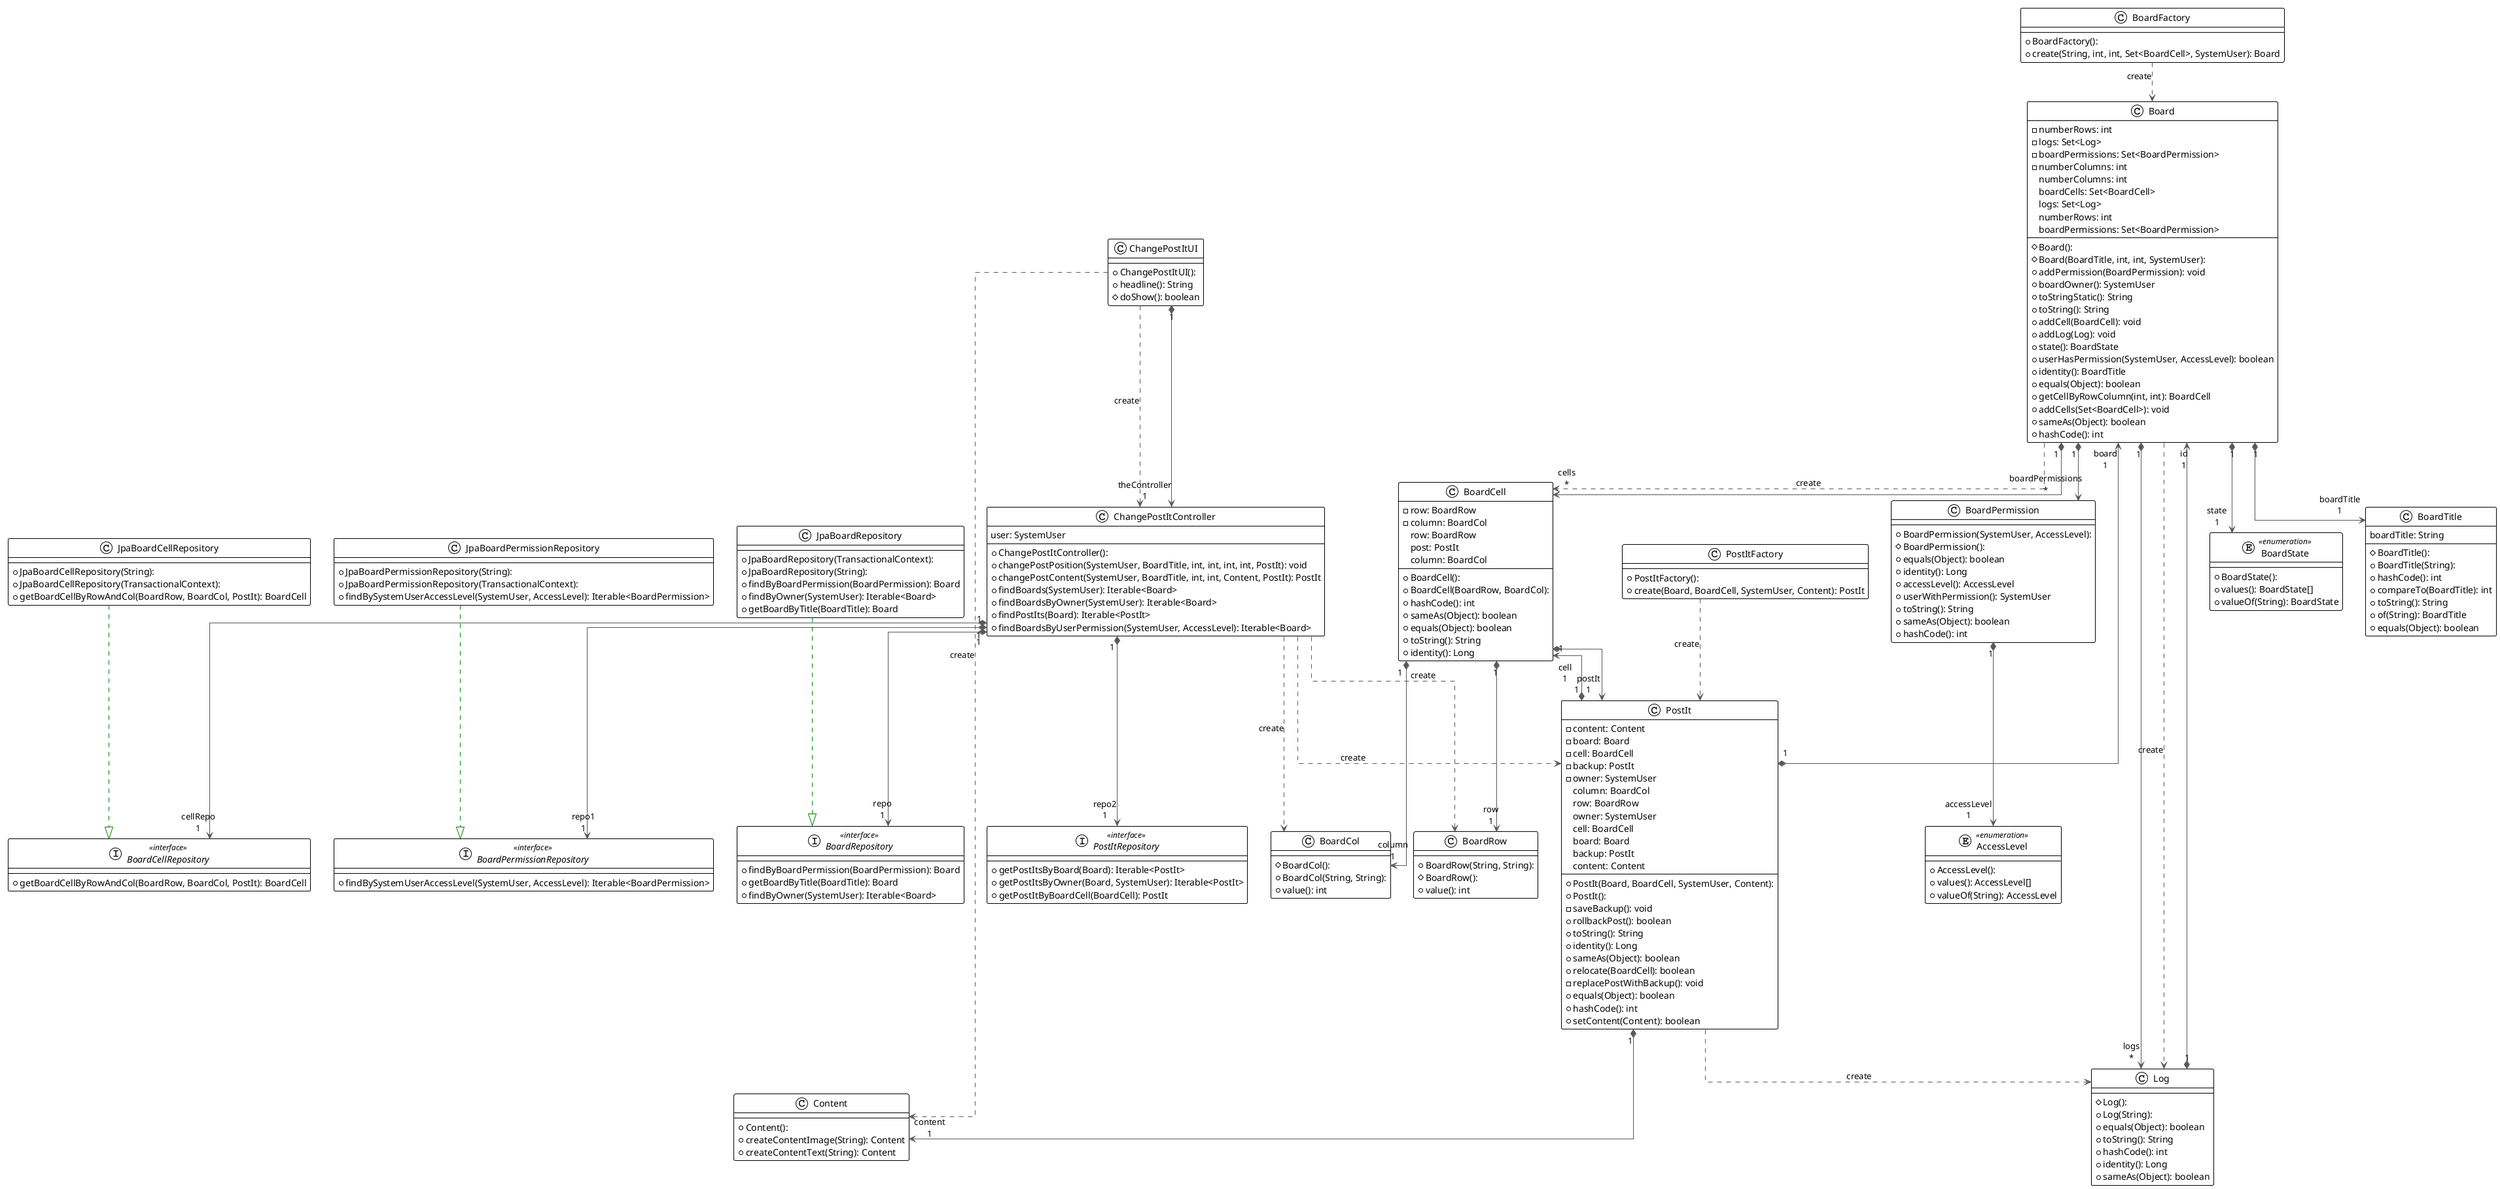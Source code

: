 @startuml

!theme plain
top to bottom direction
skinparam linetype ortho

enum AccessLevel << enumeration >> {
  + AccessLevel(): 
  + values(): AccessLevel[]
  + valueOf(String): AccessLevel
}
class Board {
  # Board(): 
  # Board(BoardTitle, int, int, SystemUser): 
  - numberRows: int
  - logs: Set<Log>
  - boardPermissions: Set<BoardPermission>
  - numberColumns: int
  + addPermission(BoardPermission): void
  + boardOwner(): SystemUser
  + toStringStatic(): String
  + toString(): String
  + addCell(BoardCell): void
  + addLog(Log): void
  + state(): BoardState
  + userHasPermission(SystemUser, AccessLevel): boolean
  + identity(): BoardTitle
  + equals(Object): boolean
  + getCellByRowColumn(int, int): BoardCell
  + addCells(Set<BoardCell>): void
  + sameAs(Object): boolean
  + hashCode(): int
   numberColumns: int
   boardCells: Set<BoardCell>
   logs: Set<Log>
   numberRows: int
   boardPermissions: Set<BoardPermission>
}
class BoardCell {
  + BoardCell(): 
  + BoardCell(BoardRow, BoardCol): 
  - row: BoardRow
  - column: BoardCol
  + hashCode(): int
  + sameAs(Object): boolean
  + equals(Object): boolean
  + toString(): String
  + identity(): Long
   row: BoardRow
   post: PostIt
   column: BoardCol
}
interface BoardCellRepository << interface >> {
  + getBoardCellByRowAndCol(BoardRow, BoardCol, PostIt): BoardCell
}
class BoardCol {
  # BoardCol(): 
  + BoardCol(String, String): 
  + value(): int
}
class BoardFactory {
  + BoardFactory(): 
  + create(String, int, int, Set<BoardCell>, SystemUser): Board
}
class BoardPermission {
  + BoardPermission(SystemUser, AccessLevel): 
  # BoardPermission(): 
  + equals(Object): boolean
  + identity(): Long
  + accessLevel(): AccessLevel
  + userWithPermission(): SystemUser
  + toString(): String
  + sameAs(Object): boolean
  + hashCode(): int
}
interface BoardPermissionRepository << interface >> {
  + findBySystemUserAccessLevel(SystemUser, AccessLevel): Iterable<BoardPermission>
}
interface BoardRepository << interface >> {
  + findByBoardPermission(BoardPermission): Board
  + getBoardByTitle(BoardTitle): Board
  + findByOwner(SystemUser): Iterable<Board>
}
class BoardRow {
  + BoardRow(String, String): 
  # BoardRow(): 
  + value(): int
}
enum BoardState << enumeration >> {
  + BoardState(): 
  + values(): BoardState[]
  + valueOf(String): BoardState
}
class BoardTitle {
  # BoardTitle(): 
  + BoardTitle(String): 
  + hashCode(): int
  + compareTo(BoardTitle): int
  + toString(): String
  + of(String): BoardTitle
  + equals(Object): boolean
   boardTitle: String
}
class ChangePostItController {
  + ChangePostItController(): 
  + changePostPosition(SystemUser, BoardTitle, int, int, int, int, PostIt): void
  + changePostContent(SystemUser, BoardTitle, int, int, Content, PostIt): PostIt
  + findBoards(SystemUser): Iterable<Board>
  + findBoardsByOwner(SystemUser): Iterable<Board>
  + findPostIts(Board): Iterable<PostIt>
  + findBoardsByUserPermission(SystemUser, AccessLevel): Iterable<Board>
   user: SystemUser
}
class ChangePostItUI {
  + ChangePostItUI(): 
  + headline(): String
  # doShow(): boolean
}
class Content {
  + Content(): 
  + createContentImage(String): Content
  + createContentText(String): Content
}
class JpaBoardCellRepository {
  + JpaBoardCellRepository(String): 
  + JpaBoardCellRepository(TransactionalContext): 
  + getBoardCellByRowAndCol(BoardRow, BoardCol, PostIt): BoardCell
}
class JpaBoardPermissionRepository {
  + JpaBoardPermissionRepository(String): 
  + JpaBoardPermissionRepository(TransactionalContext): 
  + findBySystemUserAccessLevel(SystemUser, AccessLevel): Iterable<BoardPermission>
}
class JpaBoardRepository {
  + JpaBoardRepository(TransactionalContext): 
  + JpaBoardRepository(String): 
  + findByBoardPermission(BoardPermission): Board
  + findByOwner(SystemUser): Iterable<Board>
  + getBoardByTitle(BoardTitle): Board
}
class Log {
  # Log(): 
  + Log(String): 
  + equals(Object): boolean
  + toString(): String
  + hashCode(): int
  + identity(): Long
  + sameAs(Object): boolean
}
class PostIt {
  + PostIt(Board, BoardCell, SystemUser, Content): 
  + PostIt(): 
  - content: Content
  - board: Board
  - cell: BoardCell
  - backup: PostIt
  - owner: SystemUser
  - saveBackup(): void
  + rollbackPost(): boolean
  + toString(): String
  + identity(): Long
  + sameAs(Object): boolean
  + relocate(BoardCell): boolean
  - replacePostWithBackup(): void
  + equals(Object): boolean
  + hashCode(): int
  + setContent(Content): boolean
   column: BoardCol
   row: BoardRow
   owner: SystemUser
   cell: BoardCell
   board: Board
   backup: PostIt
   content: Content
}
class PostItFactory {
  + PostItFactory(): 
  + create(Board, BoardCell, SystemUser, Content): PostIt
}
interface PostItRepository << interface >> {
  + getPostItsByBoard(Board): Iterable<PostIt>
  + getPostItsByOwner(Board, SystemUser): Iterable<PostIt>
  + getPostItByBoardCell(BoardCell): PostIt
}

Board                         -[#595959,dashed]->  BoardCell                    : "«create»"
Board                        "1" *-[#595959,plain]-> "cells\n*" BoardCell                    
Board                        "1" *-[#595959,plain]-> "boardPermissions\n*" BoardPermission              
Board                        "1" *-[#595959,plain]-> "state\n1" BoardState                   
Board                        "1" *-[#595959,plain]-> "boardTitle\n1" BoardTitle                   
Board                        "1" *-[#595959,plain]-> "logs\n*" Log                          
Board                         -[#595959,dashed]->  Log                          : "«create»"
BoardCell                    "1" *-[#595959,plain]-> "column\n1" BoardCol                     
BoardCell                    "1" *-[#595959,plain]-> "row\n1" BoardRow                     
BoardCell                    "1" *-[#595959,plain]-> "postIt\n1" PostIt                       
BoardFactory                  -[#595959,dashed]->  Board                        : "«create»"
BoardPermission              "1" *-[#595959,plain]-> "accessLevel\n1" AccessLevel                  
ChangePostItController       "1" *-[#595959,plain]-> "cellRepo\n1" BoardCellRepository          
ChangePostItController        -[#595959,dashed]->  BoardCol                     : "«create»"
ChangePostItController       "1" *-[#595959,plain]-> "repo1\n1" BoardPermissionRepository    
ChangePostItController       "1" *-[#595959,plain]-> "repo\n1" BoardRepository              
ChangePostItController        -[#595959,dashed]->  BoardRow                     : "«create»"
ChangePostItController        -[#595959,dashed]->  PostIt                       : "«create»"
ChangePostItController       "1" *-[#595959,plain]-> "repo2\n1" PostItRepository             
ChangePostItUI                -[#595959,dashed]->  ChangePostItController       : "«create»"
ChangePostItUI               "1" *-[#595959,plain]-> "theController\n1" ChangePostItController       
ChangePostItUI                -[#595959,dashed]->  Content                      : "«create»"
JpaBoardCellRepository        -[#008200,dashed]-^  BoardCellRepository          
JpaBoardPermissionRepository  -[#008200,dashed]-^  BoardPermissionRepository    
JpaBoardRepository            -[#008200,dashed]-^  BoardRepository              
Log                          "1" *-[#595959,plain]-> "id\n1" Board                        
PostIt                       "1" *-[#595959,plain]-> "board\n1" Board                        
PostIt                       "1" *-[#595959,plain]-> "cell\n1" BoardCell                    
PostIt                       "1" *-[#595959,plain]-> "content\n1" Content                      
PostIt                        -[#595959,dashed]->  Log                          : "«create»"
PostItFactory                 -[#595959,dashed]->  PostIt                       : "«create»"
@enduml
